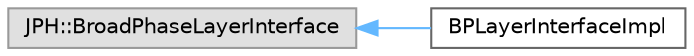 digraph "Graphical Class Hierarchy"
{
 // LATEX_PDF_SIZE
  bgcolor="transparent";
  edge [fontname=Helvetica,fontsize=10,labelfontname=Helvetica,labelfontsize=10];
  node [fontname=Helvetica,fontsize=10,shape=box,height=0.2,width=0.4];
  rankdir="LR";
  Node0 [id="Node000000",label="JPH::BroadPhaseLayerInterface",height=0.2,width=0.4,color="grey60", fillcolor="#E0E0E0", style="filled",tooltip=" "];
  Node0 -> Node1 [id="edge105_Node000000_Node000001",dir="back",color="steelblue1",style="solid",tooltip=" "];
  Node1 [id="Node000001",label="BPLayerInterfaceImpl",height=0.2,width=0.4,color="grey40", fillcolor="white", style="filled",URL="$class_b_p_layer_interface_impl.html",tooltip="BroadPhaseLayerInterface implementation."];
}
